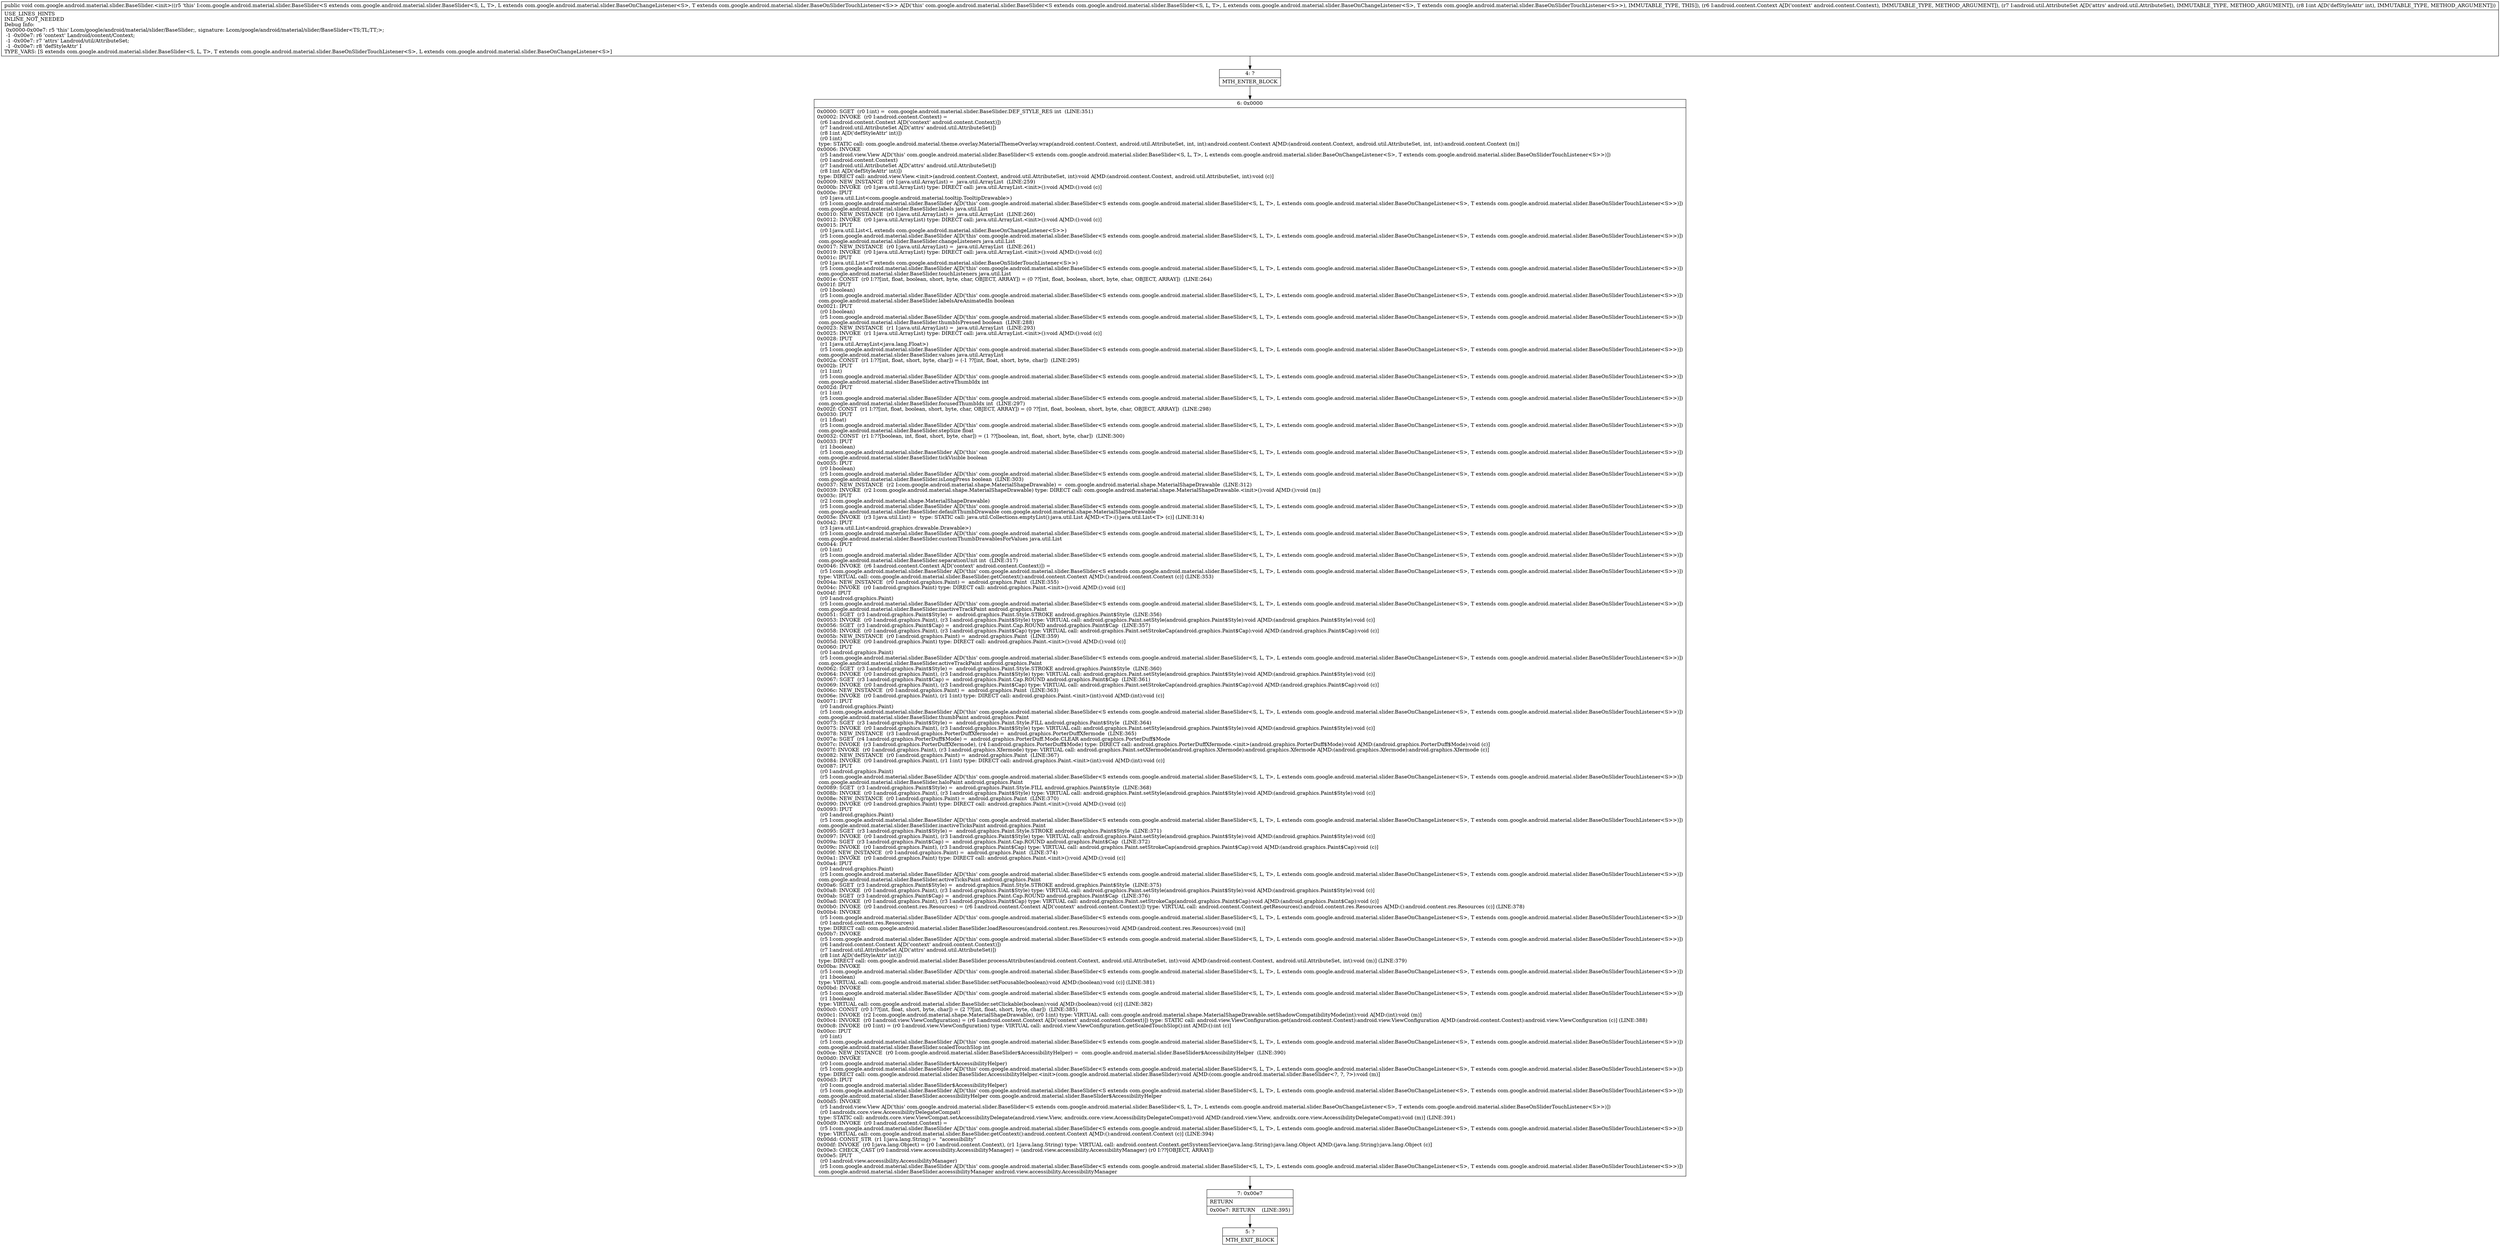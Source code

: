 digraph "CFG forcom.google.android.material.slider.BaseSlider.\<init\>(Landroid\/content\/Context;Landroid\/util\/AttributeSet;I)V" {
Node_4 [shape=record,label="{4\:\ ?|MTH_ENTER_BLOCK\l}"];
Node_6 [shape=record,label="{6\:\ 0x0000|0x0000: SGET  (r0 I:int) =  com.google.android.material.slider.BaseSlider.DEF_STYLE_RES int  (LINE:351)\l0x0002: INVOKE  (r0 I:android.content.Context) = \l  (r6 I:android.content.Context A[D('context' android.content.Context)])\l  (r7 I:android.util.AttributeSet A[D('attrs' android.util.AttributeSet)])\l  (r8 I:int A[D('defStyleAttr' int)])\l  (r0 I:int)\l type: STATIC call: com.google.android.material.theme.overlay.MaterialThemeOverlay.wrap(android.content.Context, android.util.AttributeSet, int, int):android.content.Context A[MD:(android.content.Context, android.util.AttributeSet, int, int):android.content.Context (m)]\l0x0006: INVOKE  \l  (r5 I:android.view.View A[D('this' com.google.android.material.slider.BaseSlider\<S extends com.google.android.material.slider.BaseSlider\<S, L, T\>, L extends com.google.android.material.slider.BaseOnChangeListener\<S\>, T extends com.google.android.material.slider.BaseOnSliderTouchListener\<S\>\>)])\l  (r0 I:android.content.Context)\l  (r7 I:android.util.AttributeSet A[D('attrs' android.util.AttributeSet)])\l  (r8 I:int A[D('defStyleAttr' int)])\l type: DIRECT call: android.view.View.\<init\>(android.content.Context, android.util.AttributeSet, int):void A[MD:(android.content.Context, android.util.AttributeSet, int):void (c)]\l0x0009: NEW_INSTANCE  (r0 I:java.util.ArrayList) =  java.util.ArrayList  (LINE:259)\l0x000b: INVOKE  (r0 I:java.util.ArrayList) type: DIRECT call: java.util.ArrayList.\<init\>():void A[MD:():void (c)]\l0x000e: IPUT  \l  (r0 I:java.util.List\<com.google.android.material.tooltip.TooltipDrawable\>)\l  (r5 I:com.google.android.material.slider.BaseSlider A[D('this' com.google.android.material.slider.BaseSlider\<S extends com.google.android.material.slider.BaseSlider\<S, L, T\>, L extends com.google.android.material.slider.BaseOnChangeListener\<S\>, T extends com.google.android.material.slider.BaseOnSliderTouchListener\<S\>\>)])\l com.google.android.material.slider.BaseSlider.labels java.util.List \l0x0010: NEW_INSTANCE  (r0 I:java.util.ArrayList) =  java.util.ArrayList  (LINE:260)\l0x0012: INVOKE  (r0 I:java.util.ArrayList) type: DIRECT call: java.util.ArrayList.\<init\>():void A[MD:():void (c)]\l0x0015: IPUT  \l  (r0 I:java.util.List\<L extends com.google.android.material.slider.BaseOnChangeListener\<S\>\>)\l  (r5 I:com.google.android.material.slider.BaseSlider A[D('this' com.google.android.material.slider.BaseSlider\<S extends com.google.android.material.slider.BaseSlider\<S, L, T\>, L extends com.google.android.material.slider.BaseOnChangeListener\<S\>, T extends com.google.android.material.slider.BaseOnSliderTouchListener\<S\>\>)])\l com.google.android.material.slider.BaseSlider.changeListeners java.util.List \l0x0017: NEW_INSTANCE  (r0 I:java.util.ArrayList) =  java.util.ArrayList  (LINE:261)\l0x0019: INVOKE  (r0 I:java.util.ArrayList) type: DIRECT call: java.util.ArrayList.\<init\>():void A[MD:():void (c)]\l0x001c: IPUT  \l  (r0 I:java.util.List\<T extends com.google.android.material.slider.BaseOnSliderTouchListener\<S\>\>)\l  (r5 I:com.google.android.material.slider.BaseSlider A[D('this' com.google.android.material.slider.BaseSlider\<S extends com.google.android.material.slider.BaseSlider\<S, L, T\>, L extends com.google.android.material.slider.BaseOnChangeListener\<S\>, T extends com.google.android.material.slider.BaseOnSliderTouchListener\<S\>\>)])\l com.google.android.material.slider.BaseSlider.touchListeners java.util.List \l0x001e: CONST  (r0 I:??[int, float, boolean, short, byte, char, OBJECT, ARRAY]) = (0 ??[int, float, boolean, short, byte, char, OBJECT, ARRAY])  (LINE:264)\l0x001f: IPUT  \l  (r0 I:boolean)\l  (r5 I:com.google.android.material.slider.BaseSlider A[D('this' com.google.android.material.slider.BaseSlider\<S extends com.google.android.material.slider.BaseSlider\<S, L, T\>, L extends com.google.android.material.slider.BaseOnChangeListener\<S\>, T extends com.google.android.material.slider.BaseOnSliderTouchListener\<S\>\>)])\l com.google.android.material.slider.BaseSlider.labelsAreAnimatedIn boolean \l0x0021: IPUT  \l  (r0 I:boolean)\l  (r5 I:com.google.android.material.slider.BaseSlider A[D('this' com.google.android.material.slider.BaseSlider\<S extends com.google.android.material.slider.BaseSlider\<S, L, T\>, L extends com.google.android.material.slider.BaseOnChangeListener\<S\>, T extends com.google.android.material.slider.BaseOnSliderTouchListener\<S\>\>)])\l com.google.android.material.slider.BaseSlider.thumbIsPressed boolean  (LINE:288)\l0x0023: NEW_INSTANCE  (r1 I:java.util.ArrayList) =  java.util.ArrayList  (LINE:293)\l0x0025: INVOKE  (r1 I:java.util.ArrayList) type: DIRECT call: java.util.ArrayList.\<init\>():void A[MD:():void (c)]\l0x0028: IPUT  \l  (r1 I:java.util.ArrayList\<java.lang.Float\>)\l  (r5 I:com.google.android.material.slider.BaseSlider A[D('this' com.google.android.material.slider.BaseSlider\<S extends com.google.android.material.slider.BaseSlider\<S, L, T\>, L extends com.google.android.material.slider.BaseOnChangeListener\<S\>, T extends com.google.android.material.slider.BaseOnSliderTouchListener\<S\>\>)])\l com.google.android.material.slider.BaseSlider.values java.util.ArrayList \l0x002a: CONST  (r1 I:??[int, float, short, byte, char]) = (\-1 ??[int, float, short, byte, char])  (LINE:295)\l0x002b: IPUT  \l  (r1 I:int)\l  (r5 I:com.google.android.material.slider.BaseSlider A[D('this' com.google.android.material.slider.BaseSlider\<S extends com.google.android.material.slider.BaseSlider\<S, L, T\>, L extends com.google.android.material.slider.BaseOnChangeListener\<S\>, T extends com.google.android.material.slider.BaseOnSliderTouchListener\<S\>\>)])\l com.google.android.material.slider.BaseSlider.activeThumbIdx int \l0x002d: IPUT  \l  (r1 I:int)\l  (r5 I:com.google.android.material.slider.BaseSlider A[D('this' com.google.android.material.slider.BaseSlider\<S extends com.google.android.material.slider.BaseSlider\<S, L, T\>, L extends com.google.android.material.slider.BaseOnChangeListener\<S\>, T extends com.google.android.material.slider.BaseOnSliderTouchListener\<S\>\>)])\l com.google.android.material.slider.BaseSlider.focusedThumbIdx int  (LINE:297)\l0x002f: CONST  (r1 I:??[int, float, boolean, short, byte, char, OBJECT, ARRAY]) = (0 ??[int, float, boolean, short, byte, char, OBJECT, ARRAY])  (LINE:298)\l0x0030: IPUT  \l  (r1 I:float)\l  (r5 I:com.google.android.material.slider.BaseSlider A[D('this' com.google.android.material.slider.BaseSlider\<S extends com.google.android.material.slider.BaseSlider\<S, L, T\>, L extends com.google.android.material.slider.BaseOnChangeListener\<S\>, T extends com.google.android.material.slider.BaseOnSliderTouchListener\<S\>\>)])\l com.google.android.material.slider.BaseSlider.stepSize float \l0x0032: CONST  (r1 I:??[boolean, int, float, short, byte, char]) = (1 ??[boolean, int, float, short, byte, char])  (LINE:300)\l0x0033: IPUT  \l  (r1 I:boolean)\l  (r5 I:com.google.android.material.slider.BaseSlider A[D('this' com.google.android.material.slider.BaseSlider\<S extends com.google.android.material.slider.BaseSlider\<S, L, T\>, L extends com.google.android.material.slider.BaseOnChangeListener\<S\>, T extends com.google.android.material.slider.BaseOnSliderTouchListener\<S\>\>)])\l com.google.android.material.slider.BaseSlider.tickVisible boolean \l0x0035: IPUT  \l  (r0 I:boolean)\l  (r5 I:com.google.android.material.slider.BaseSlider A[D('this' com.google.android.material.slider.BaseSlider\<S extends com.google.android.material.slider.BaseSlider\<S, L, T\>, L extends com.google.android.material.slider.BaseOnChangeListener\<S\>, T extends com.google.android.material.slider.BaseOnSliderTouchListener\<S\>\>)])\l com.google.android.material.slider.BaseSlider.isLongPress boolean  (LINE:303)\l0x0037: NEW_INSTANCE  (r2 I:com.google.android.material.shape.MaterialShapeDrawable) =  com.google.android.material.shape.MaterialShapeDrawable  (LINE:312)\l0x0039: INVOKE  (r2 I:com.google.android.material.shape.MaterialShapeDrawable) type: DIRECT call: com.google.android.material.shape.MaterialShapeDrawable.\<init\>():void A[MD:():void (m)]\l0x003c: IPUT  \l  (r2 I:com.google.android.material.shape.MaterialShapeDrawable)\l  (r5 I:com.google.android.material.slider.BaseSlider A[D('this' com.google.android.material.slider.BaseSlider\<S extends com.google.android.material.slider.BaseSlider\<S, L, T\>, L extends com.google.android.material.slider.BaseOnChangeListener\<S\>, T extends com.google.android.material.slider.BaseOnSliderTouchListener\<S\>\>)])\l com.google.android.material.slider.BaseSlider.defaultThumbDrawable com.google.android.material.shape.MaterialShapeDrawable \l0x003e: INVOKE  (r3 I:java.util.List) =  type: STATIC call: java.util.Collections.emptyList():java.util.List A[MD:\<T\>:():java.util.List\<T\> (c)] (LINE:314)\l0x0042: IPUT  \l  (r3 I:java.util.List\<android.graphics.drawable.Drawable\>)\l  (r5 I:com.google.android.material.slider.BaseSlider A[D('this' com.google.android.material.slider.BaseSlider\<S extends com.google.android.material.slider.BaseSlider\<S, L, T\>, L extends com.google.android.material.slider.BaseOnChangeListener\<S\>, T extends com.google.android.material.slider.BaseOnSliderTouchListener\<S\>\>)])\l com.google.android.material.slider.BaseSlider.customThumbDrawablesForValues java.util.List \l0x0044: IPUT  \l  (r0 I:int)\l  (r5 I:com.google.android.material.slider.BaseSlider A[D('this' com.google.android.material.slider.BaseSlider\<S extends com.google.android.material.slider.BaseSlider\<S, L, T\>, L extends com.google.android.material.slider.BaseOnChangeListener\<S\>, T extends com.google.android.material.slider.BaseOnSliderTouchListener\<S\>\>)])\l com.google.android.material.slider.BaseSlider.separationUnit int  (LINE:317)\l0x0046: INVOKE  (r6 I:android.content.Context A[D('context' android.content.Context)]) = \l  (r5 I:com.google.android.material.slider.BaseSlider A[D('this' com.google.android.material.slider.BaseSlider\<S extends com.google.android.material.slider.BaseSlider\<S, L, T\>, L extends com.google.android.material.slider.BaseOnChangeListener\<S\>, T extends com.google.android.material.slider.BaseOnSliderTouchListener\<S\>\>)])\l type: VIRTUAL call: com.google.android.material.slider.BaseSlider.getContext():android.content.Context A[MD:():android.content.Context (c)] (LINE:353)\l0x004a: NEW_INSTANCE  (r0 I:android.graphics.Paint) =  android.graphics.Paint  (LINE:355)\l0x004c: INVOKE  (r0 I:android.graphics.Paint) type: DIRECT call: android.graphics.Paint.\<init\>():void A[MD:():void (c)]\l0x004f: IPUT  \l  (r0 I:android.graphics.Paint)\l  (r5 I:com.google.android.material.slider.BaseSlider A[D('this' com.google.android.material.slider.BaseSlider\<S extends com.google.android.material.slider.BaseSlider\<S, L, T\>, L extends com.google.android.material.slider.BaseOnChangeListener\<S\>, T extends com.google.android.material.slider.BaseOnSliderTouchListener\<S\>\>)])\l com.google.android.material.slider.BaseSlider.inactiveTrackPaint android.graphics.Paint \l0x0051: SGET  (r3 I:android.graphics.Paint$Style) =  android.graphics.Paint.Style.STROKE android.graphics.Paint$Style  (LINE:356)\l0x0053: INVOKE  (r0 I:android.graphics.Paint), (r3 I:android.graphics.Paint$Style) type: VIRTUAL call: android.graphics.Paint.setStyle(android.graphics.Paint$Style):void A[MD:(android.graphics.Paint$Style):void (c)]\l0x0056: SGET  (r3 I:android.graphics.Paint$Cap) =  android.graphics.Paint.Cap.ROUND android.graphics.Paint$Cap  (LINE:357)\l0x0058: INVOKE  (r0 I:android.graphics.Paint), (r3 I:android.graphics.Paint$Cap) type: VIRTUAL call: android.graphics.Paint.setStrokeCap(android.graphics.Paint$Cap):void A[MD:(android.graphics.Paint$Cap):void (c)]\l0x005b: NEW_INSTANCE  (r0 I:android.graphics.Paint) =  android.graphics.Paint  (LINE:359)\l0x005d: INVOKE  (r0 I:android.graphics.Paint) type: DIRECT call: android.graphics.Paint.\<init\>():void A[MD:():void (c)]\l0x0060: IPUT  \l  (r0 I:android.graphics.Paint)\l  (r5 I:com.google.android.material.slider.BaseSlider A[D('this' com.google.android.material.slider.BaseSlider\<S extends com.google.android.material.slider.BaseSlider\<S, L, T\>, L extends com.google.android.material.slider.BaseOnChangeListener\<S\>, T extends com.google.android.material.slider.BaseOnSliderTouchListener\<S\>\>)])\l com.google.android.material.slider.BaseSlider.activeTrackPaint android.graphics.Paint \l0x0062: SGET  (r3 I:android.graphics.Paint$Style) =  android.graphics.Paint.Style.STROKE android.graphics.Paint$Style  (LINE:360)\l0x0064: INVOKE  (r0 I:android.graphics.Paint), (r3 I:android.graphics.Paint$Style) type: VIRTUAL call: android.graphics.Paint.setStyle(android.graphics.Paint$Style):void A[MD:(android.graphics.Paint$Style):void (c)]\l0x0067: SGET  (r3 I:android.graphics.Paint$Cap) =  android.graphics.Paint.Cap.ROUND android.graphics.Paint$Cap  (LINE:361)\l0x0069: INVOKE  (r0 I:android.graphics.Paint), (r3 I:android.graphics.Paint$Cap) type: VIRTUAL call: android.graphics.Paint.setStrokeCap(android.graphics.Paint$Cap):void A[MD:(android.graphics.Paint$Cap):void (c)]\l0x006c: NEW_INSTANCE  (r0 I:android.graphics.Paint) =  android.graphics.Paint  (LINE:363)\l0x006e: INVOKE  (r0 I:android.graphics.Paint), (r1 I:int) type: DIRECT call: android.graphics.Paint.\<init\>(int):void A[MD:(int):void (c)]\l0x0071: IPUT  \l  (r0 I:android.graphics.Paint)\l  (r5 I:com.google.android.material.slider.BaseSlider A[D('this' com.google.android.material.slider.BaseSlider\<S extends com.google.android.material.slider.BaseSlider\<S, L, T\>, L extends com.google.android.material.slider.BaseOnChangeListener\<S\>, T extends com.google.android.material.slider.BaseOnSliderTouchListener\<S\>\>)])\l com.google.android.material.slider.BaseSlider.thumbPaint android.graphics.Paint \l0x0073: SGET  (r3 I:android.graphics.Paint$Style) =  android.graphics.Paint.Style.FILL android.graphics.Paint$Style  (LINE:364)\l0x0075: INVOKE  (r0 I:android.graphics.Paint), (r3 I:android.graphics.Paint$Style) type: VIRTUAL call: android.graphics.Paint.setStyle(android.graphics.Paint$Style):void A[MD:(android.graphics.Paint$Style):void (c)]\l0x0078: NEW_INSTANCE  (r3 I:android.graphics.PorterDuffXfermode) =  android.graphics.PorterDuffXfermode  (LINE:365)\l0x007a: SGET  (r4 I:android.graphics.PorterDuff$Mode) =  android.graphics.PorterDuff.Mode.CLEAR android.graphics.PorterDuff$Mode \l0x007c: INVOKE  (r3 I:android.graphics.PorterDuffXfermode), (r4 I:android.graphics.PorterDuff$Mode) type: DIRECT call: android.graphics.PorterDuffXfermode.\<init\>(android.graphics.PorterDuff$Mode):void A[MD:(android.graphics.PorterDuff$Mode):void (c)]\l0x007f: INVOKE  (r0 I:android.graphics.Paint), (r3 I:android.graphics.Xfermode) type: VIRTUAL call: android.graphics.Paint.setXfermode(android.graphics.Xfermode):android.graphics.Xfermode A[MD:(android.graphics.Xfermode):android.graphics.Xfermode (c)]\l0x0082: NEW_INSTANCE  (r0 I:android.graphics.Paint) =  android.graphics.Paint  (LINE:367)\l0x0084: INVOKE  (r0 I:android.graphics.Paint), (r1 I:int) type: DIRECT call: android.graphics.Paint.\<init\>(int):void A[MD:(int):void (c)]\l0x0087: IPUT  \l  (r0 I:android.graphics.Paint)\l  (r5 I:com.google.android.material.slider.BaseSlider A[D('this' com.google.android.material.slider.BaseSlider\<S extends com.google.android.material.slider.BaseSlider\<S, L, T\>, L extends com.google.android.material.slider.BaseOnChangeListener\<S\>, T extends com.google.android.material.slider.BaseOnSliderTouchListener\<S\>\>)])\l com.google.android.material.slider.BaseSlider.haloPaint android.graphics.Paint \l0x0089: SGET  (r3 I:android.graphics.Paint$Style) =  android.graphics.Paint.Style.FILL android.graphics.Paint$Style  (LINE:368)\l0x008b: INVOKE  (r0 I:android.graphics.Paint), (r3 I:android.graphics.Paint$Style) type: VIRTUAL call: android.graphics.Paint.setStyle(android.graphics.Paint$Style):void A[MD:(android.graphics.Paint$Style):void (c)]\l0x008e: NEW_INSTANCE  (r0 I:android.graphics.Paint) =  android.graphics.Paint  (LINE:370)\l0x0090: INVOKE  (r0 I:android.graphics.Paint) type: DIRECT call: android.graphics.Paint.\<init\>():void A[MD:():void (c)]\l0x0093: IPUT  \l  (r0 I:android.graphics.Paint)\l  (r5 I:com.google.android.material.slider.BaseSlider A[D('this' com.google.android.material.slider.BaseSlider\<S extends com.google.android.material.slider.BaseSlider\<S, L, T\>, L extends com.google.android.material.slider.BaseOnChangeListener\<S\>, T extends com.google.android.material.slider.BaseOnSliderTouchListener\<S\>\>)])\l com.google.android.material.slider.BaseSlider.inactiveTicksPaint android.graphics.Paint \l0x0095: SGET  (r3 I:android.graphics.Paint$Style) =  android.graphics.Paint.Style.STROKE android.graphics.Paint$Style  (LINE:371)\l0x0097: INVOKE  (r0 I:android.graphics.Paint), (r3 I:android.graphics.Paint$Style) type: VIRTUAL call: android.graphics.Paint.setStyle(android.graphics.Paint$Style):void A[MD:(android.graphics.Paint$Style):void (c)]\l0x009a: SGET  (r3 I:android.graphics.Paint$Cap) =  android.graphics.Paint.Cap.ROUND android.graphics.Paint$Cap  (LINE:372)\l0x009c: INVOKE  (r0 I:android.graphics.Paint), (r3 I:android.graphics.Paint$Cap) type: VIRTUAL call: android.graphics.Paint.setStrokeCap(android.graphics.Paint$Cap):void A[MD:(android.graphics.Paint$Cap):void (c)]\l0x009f: NEW_INSTANCE  (r0 I:android.graphics.Paint) =  android.graphics.Paint  (LINE:374)\l0x00a1: INVOKE  (r0 I:android.graphics.Paint) type: DIRECT call: android.graphics.Paint.\<init\>():void A[MD:():void (c)]\l0x00a4: IPUT  \l  (r0 I:android.graphics.Paint)\l  (r5 I:com.google.android.material.slider.BaseSlider A[D('this' com.google.android.material.slider.BaseSlider\<S extends com.google.android.material.slider.BaseSlider\<S, L, T\>, L extends com.google.android.material.slider.BaseOnChangeListener\<S\>, T extends com.google.android.material.slider.BaseOnSliderTouchListener\<S\>\>)])\l com.google.android.material.slider.BaseSlider.activeTicksPaint android.graphics.Paint \l0x00a6: SGET  (r3 I:android.graphics.Paint$Style) =  android.graphics.Paint.Style.STROKE android.graphics.Paint$Style  (LINE:375)\l0x00a8: INVOKE  (r0 I:android.graphics.Paint), (r3 I:android.graphics.Paint$Style) type: VIRTUAL call: android.graphics.Paint.setStyle(android.graphics.Paint$Style):void A[MD:(android.graphics.Paint$Style):void (c)]\l0x00ab: SGET  (r3 I:android.graphics.Paint$Cap) =  android.graphics.Paint.Cap.ROUND android.graphics.Paint$Cap  (LINE:376)\l0x00ad: INVOKE  (r0 I:android.graphics.Paint), (r3 I:android.graphics.Paint$Cap) type: VIRTUAL call: android.graphics.Paint.setStrokeCap(android.graphics.Paint$Cap):void A[MD:(android.graphics.Paint$Cap):void (c)]\l0x00b0: INVOKE  (r0 I:android.content.res.Resources) = (r6 I:android.content.Context A[D('context' android.content.Context)]) type: VIRTUAL call: android.content.Context.getResources():android.content.res.Resources A[MD:():android.content.res.Resources (c)] (LINE:378)\l0x00b4: INVOKE  \l  (r5 I:com.google.android.material.slider.BaseSlider A[D('this' com.google.android.material.slider.BaseSlider\<S extends com.google.android.material.slider.BaseSlider\<S, L, T\>, L extends com.google.android.material.slider.BaseOnChangeListener\<S\>, T extends com.google.android.material.slider.BaseOnSliderTouchListener\<S\>\>)])\l  (r0 I:android.content.res.Resources)\l type: DIRECT call: com.google.android.material.slider.BaseSlider.loadResources(android.content.res.Resources):void A[MD:(android.content.res.Resources):void (m)]\l0x00b7: INVOKE  \l  (r5 I:com.google.android.material.slider.BaseSlider A[D('this' com.google.android.material.slider.BaseSlider\<S extends com.google.android.material.slider.BaseSlider\<S, L, T\>, L extends com.google.android.material.slider.BaseOnChangeListener\<S\>, T extends com.google.android.material.slider.BaseOnSliderTouchListener\<S\>\>)])\l  (r6 I:android.content.Context A[D('context' android.content.Context)])\l  (r7 I:android.util.AttributeSet A[D('attrs' android.util.AttributeSet)])\l  (r8 I:int A[D('defStyleAttr' int)])\l type: DIRECT call: com.google.android.material.slider.BaseSlider.processAttributes(android.content.Context, android.util.AttributeSet, int):void A[MD:(android.content.Context, android.util.AttributeSet, int):void (m)] (LINE:379)\l0x00ba: INVOKE  \l  (r5 I:com.google.android.material.slider.BaseSlider A[D('this' com.google.android.material.slider.BaseSlider\<S extends com.google.android.material.slider.BaseSlider\<S, L, T\>, L extends com.google.android.material.slider.BaseOnChangeListener\<S\>, T extends com.google.android.material.slider.BaseOnSliderTouchListener\<S\>\>)])\l  (r1 I:boolean)\l type: VIRTUAL call: com.google.android.material.slider.BaseSlider.setFocusable(boolean):void A[MD:(boolean):void (c)] (LINE:381)\l0x00bd: INVOKE  \l  (r5 I:com.google.android.material.slider.BaseSlider A[D('this' com.google.android.material.slider.BaseSlider\<S extends com.google.android.material.slider.BaseSlider\<S, L, T\>, L extends com.google.android.material.slider.BaseOnChangeListener\<S\>, T extends com.google.android.material.slider.BaseOnSliderTouchListener\<S\>\>)])\l  (r1 I:boolean)\l type: VIRTUAL call: com.google.android.material.slider.BaseSlider.setClickable(boolean):void A[MD:(boolean):void (c)] (LINE:382)\l0x00c0: CONST  (r0 I:??[int, float, short, byte, char]) = (2 ??[int, float, short, byte, char])  (LINE:385)\l0x00c1: INVOKE  (r2 I:com.google.android.material.shape.MaterialShapeDrawable), (r0 I:int) type: VIRTUAL call: com.google.android.material.shape.MaterialShapeDrawable.setShadowCompatibilityMode(int):void A[MD:(int):void (m)]\l0x00c4: INVOKE  (r0 I:android.view.ViewConfiguration) = (r6 I:android.content.Context A[D('context' android.content.Context)]) type: STATIC call: android.view.ViewConfiguration.get(android.content.Context):android.view.ViewConfiguration A[MD:(android.content.Context):android.view.ViewConfiguration (c)] (LINE:388)\l0x00c8: INVOKE  (r0 I:int) = (r0 I:android.view.ViewConfiguration) type: VIRTUAL call: android.view.ViewConfiguration.getScaledTouchSlop():int A[MD:():int (c)]\l0x00cc: IPUT  \l  (r0 I:int)\l  (r5 I:com.google.android.material.slider.BaseSlider A[D('this' com.google.android.material.slider.BaseSlider\<S extends com.google.android.material.slider.BaseSlider\<S, L, T\>, L extends com.google.android.material.slider.BaseOnChangeListener\<S\>, T extends com.google.android.material.slider.BaseOnSliderTouchListener\<S\>\>)])\l com.google.android.material.slider.BaseSlider.scaledTouchSlop int \l0x00ce: NEW_INSTANCE  (r0 I:com.google.android.material.slider.BaseSlider$AccessibilityHelper) =  com.google.android.material.slider.BaseSlider$AccessibilityHelper  (LINE:390)\l0x00d0: INVOKE  \l  (r0 I:com.google.android.material.slider.BaseSlider$AccessibilityHelper)\l  (r5 I:com.google.android.material.slider.BaseSlider A[D('this' com.google.android.material.slider.BaseSlider\<S extends com.google.android.material.slider.BaseSlider\<S, L, T\>, L extends com.google.android.material.slider.BaseOnChangeListener\<S\>, T extends com.google.android.material.slider.BaseOnSliderTouchListener\<S\>\>)])\l type: DIRECT call: com.google.android.material.slider.BaseSlider.AccessibilityHelper.\<init\>(com.google.android.material.slider.BaseSlider):void A[MD:(com.google.android.material.slider.BaseSlider\<?, ?, ?\>):void (m)]\l0x00d3: IPUT  \l  (r0 I:com.google.android.material.slider.BaseSlider$AccessibilityHelper)\l  (r5 I:com.google.android.material.slider.BaseSlider A[D('this' com.google.android.material.slider.BaseSlider\<S extends com.google.android.material.slider.BaseSlider\<S, L, T\>, L extends com.google.android.material.slider.BaseOnChangeListener\<S\>, T extends com.google.android.material.slider.BaseOnSliderTouchListener\<S\>\>)])\l com.google.android.material.slider.BaseSlider.accessibilityHelper com.google.android.material.slider.BaseSlider$AccessibilityHelper \l0x00d5: INVOKE  \l  (r5 I:android.view.View A[D('this' com.google.android.material.slider.BaseSlider\<S extends com.google.android.material.slider.BaseSlider\<S, L, T\>, L extends com.google.android.material.slider.BaseOnChangeListener\<S\>, T extends com.google.android.material.slider.BaseOnSliderTouchListener\<S\>\>)])\l  (r0 I:androidx.core.view.AccessibilityDelegateCompat)\l type: STATIC call: androidx.core.view.ViewCompat.setAccessibilityDelegate(android.view.View, androidx.core.view.AccessibilityDelegateCompat):void A[MD:(android.view.View, androidx.core.view.AccessibilityDelegateCompat):void (m)] (LINE:391)\l0x00d9: INVOKE  (r0 I:android.content.Context) = \l  (r5 I:com.google.android.material.slider.BaseSlider A[D('this' com.google.android.material.slider.BaseSlider\<S extends com.google.android.material.slider.BaseSlider\<S, L, T\>, L extends com.google.android.material.slider.BaseOnChangeListener\<S\>, T extends com.google.android.material.slider.BaseOnSliderTouchListener\<S\>\>)])\l type: VIRTUAL call: com.google.android.material.slider.BaseSlider.getContext():android.content.Context A[MD:():android.content.Context (c)] (LINE:394)\l0x00dd: CONST_STR  (r1 I:java.lang.String) =  \"accessibility\" \l0x00df: INVOKE  (r0 I:java.lang.Object) = (r0 I:android.content.Context), (r1 I:java.lang.String) type: VIRTUAL call: android.content.Context.getSystemService(java.lang.String):java.lang.Object A[MD:(java.lang.String):java.lang.Object (c)]\l0x00e3: CHECK_CAST (r0 I:android.view.accessibility.AccessibilityManager) = (android.view.accessibility.AccessibilityManager) (r0 I:??[OBJECT, ARRAY]) \l0x00e5: IPUT  \l  (r0 I:android.view.accessibility.AccessibilityManager)\l  (r5 I:com.google.android.material.slider.BaseSlider A[D('this' com.google.android.material.slider.BaseSlider\<S extends com.google.android.material.slider.BaseSlider\<S, L, T\>, L extends com.google.android.material.slider.BaseOnChangeListener\<S\>, T extends com.google.android.material.slider.BaseOnSliderTouchListener\<S\>\>)])\l com.google.android.material.slider.BaseSlider.accessibilityManager android.view.accessibility.AccessibilityManager \l}"];
Node_7 [shape=record,label="{7\:\ 0x00e7|RETURN\l|0x00e7: RETURN    (LINE:395)\l}"];
Node_5 [shape=record,label="{5\:\ ?|MTH_EXIT_BLOCK\l}"];
MethodNode[shape=record,label="{public void com.google.android.material.slider.BaseSlider.\<init\>((r5 'this' I:com.google.android.material.slider.BaseSlider\<S extends com.google.android.material.slider.BaseSlider\<S, L, T\>, L extends com.google.android.material.slider.BaseOnChangeListener\<S\>, T extends com.google.android.material.slider.BaseOnSliderTouchListener\<S\>\> A[D('this' com.google.android.material.slider.BaseSlider\<S extends com.google.android.material.slider.BaseSlider\<S, L, T\>, L extends com.google.android.material.slider.BaseOnChangeListener\<S\>, T extends com.google.android.material.slider.BaseOnSliderTouchListener\<S\>\>), IMMUTABLE_TYPE, THIS]), (r6 I:android.content.Context A[D('context' android.content.Context), IMMUTABLE_TYPE, METHOD_ARGUMENT]), (r7 I:android.util.AttributeSet A[D('attrs' android.util.AttributeSet), IMMUTABLE_TYPE, METHOD_ARGUMENT]), (r8 I:int A[D('defStyleAttr' int), IMMUTABLE_TYPE, METHOD_ARGUMENT]))  | USE_LINES_HINTS\lINLINE_NOT_NEEDED\lDebug Info:\l  0x0000\-0x00e7: r5 'this' Lcom\/google\/android\/material\/slider\/BaseSlider;, signature: Lcom\/google\/android\/material\/slider\/BaseSlider\<TS;TL;TT;\>;\l  \-1 \-0x00e7: r6 'context' Landroid\/content\/Context;\l  \-1 \-0x00e7: r7 'attrs' Landroid\/util\/AttributeSet;\l  \-1 \-0x00e7: r8 'defStyleAttr' I\lTYPE_VARS: [S extends com.google.android.material.slider.BaseSlider\<S, L, T\>, T extends com.google.android.material.slider.BaseOnSliderTouchListener\<S\>, L extends com.google.android.material.slider.BaseOnChangeListener\<S\>]\l}"];
MethodNode -> Node_4;Node_4 -> Node_6;
Node_6 -> Node_7;
Node_7 -> Node_5;
}


